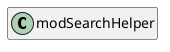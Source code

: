 @startuml
set namespaceSeparator \\
hide members
hide << alias >> circle

class modSearchHelper
@enduml
